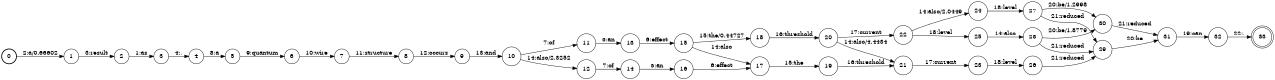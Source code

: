 digraph FST {
rankdir = LR;
size = "8.5,11";
label = "";
center = 1;
orientation = Portrait;
ranksep = "0.4";
nodesep = "0.25";
0 [label = "0", shape = circle, style = bold, fontsize = 14]
	0 -> 1 [label = "2:a/0.66602", fontsize = 14];
1 [label = "1", shape = circle, style = solid, fontsize = 14]
	1 -> 2 [label = "3:result", fontsize = 14];
2 [label = "2", shape = circle, style = solid, fontsize = 14]
	2 -> 3 [label = "1:as", fontsize = 14];
3 [label = "3", shape = circle, style = solid, fontsize = 14]
	3 -> 4 [label = "4:,", fontsize = 14];
4 [label = "4", shape = circle, style = solid, fontsize = 14]
	4 -> 5 [label = "8:a", fontsize = 14];
5 [label = "5", shape = circle, style = solid, fontsize = 14]
	5 -> 6 [label = "9:quantum", fontsize = 14];
6 [label = "6", shape = circle, style = solid, fontsize = 14]
	6 -> 7 [label = "10:wire", fontsize = 14];
7 [label = "7", shape = circle, style = solid, fontsize = 14]
	7 -> 8 [label = "11:structure", fontsize = 14];
8 [label = "8", shape = circle, style = solid, fontsize = 14]
	8 -> 9 [label = "12:occurs", fontsize = 14];
9 [label = "9", shape = circle, style = solid, fontsize = 14]
	9 -> 10 [label = "13:and", fontsize = 14];
10 [label = "10", shape = circle, style = solid, fontsize = 14]
	10 -> 11 [label = "7:of", fontsize = 14];
	10 -> 12 [label = "14:also/2.3252", fontsize = 14];
11 [label = "11", shape = circle, style = solid, fontsize = 14]
	11 -> 13 [label = "5:an", fontsize = 14];
12 [label = "12", shape = circle, style = solid, fontsize = 14]
	12 -> 14 [label = "7:of", fontsize = 14];
13 [label = "13", shape = circle, style = solid, fontsize = 14]
	13 -> 15 [label = "6:effect", fontsize = 14];
14 [label = "14", shape = circle, style = solid, fontsize = 14]
	14 -> 16 [label = "5:an", fontsize = 14];
15 [label = "15", shape = circle, style = solid, fontsize = 14]
	15 -> 17 [label = "14:also", fontsize = 14];
	15 -> 18 [label = "15:the/0.44727", fontsize = 14];
16 [label = "16", shape = circle, style = solid, fontsize = 14]
	16 -> 17 [label = "6:effect", fontsize = 14];
17 [label = "17", shape = circle, style = solid, fontsize = 14]
	17 -> 19 [label = "15:the", fontsize = 14];
18 [label = "18", shape = circle, style = solid, fontsize = 14]
	18 -> 20 [label = "16:threshold", fontsize = 14];
19 [label = "19", shape = circle, style = solid, fontsize = 14]
	19 -> 21 [label = "16:threshold", fontsize = 14];
20 [label = "20", shape = circle, style = solid, fontsize = 14]
	20 -> 21 [label = "14:also/4.4434", fontsize = 14];
	20 -> 22 [label = "17:current", fontsize = 14];
21 [label = "21", shape = circle, style = solid, fontsize = 14]
	21 -> 23 [label = "17:current", fontsize = 14];
22 [label = "22", shape = circle, style = solid, fontsize = 14]
	22 -> 24 [label = "14:also/2.0449", fontsize = 14];
	22 -> 25 [label = "18:level", fontsize = 14];
23 [label = "23", shape = circle, style = solid, fontsize = 14]
	23 -> 26 [label = "18:level", fontsize = 14];
24 [label = "24", shape = circle, style = solid, fontsize = 14]
	24 -> 27 [label = "18:level", fontsize = 14];
25 [label = "25", shape = circle, style = solid, fontsize = 14]
	25 -> 28 [label = "14:also", fontsize = 14];
26 [label = "26", shape = circle, style = solid, fontsize = 14]
	26 -> 29 [label = "21:reduced", fontsize = 14];
27 [label = "27", shape = circle, style = solid, fontsize = 14]
	27 -> 30 [label = "20:be/1.2998", fontsize = 14];
	27 -> 29 [label = "21:reduced", fontsize = 14];
28 [label = "28", shape = circle, style = solid, fontsize = 14]
	28 -> 30 [label = "20:be/1.8779", fontsize = 14];
	28 -> 29 [label = "21:reduced", fontsize = 14];
29 [label = "29", shape = circle, style = solid, fontsize = 14]
	29 -> 31 [label = "20:be", fontsize = 14];
30 [label = "30", shape = circle, style = solid, fontsize = 14]
	30 -> 31 [label = "21:reduced", fontsize = 14];
31 [label = "31", shape = circle, style = solid, fontsize = 14]
	31 -> 32 [label = "19:can", fontsize = 14];
32 [label = "32", shape = circle, style = solid, fontsize = 14]
	32 -> 33 [label = "22:.", fontsize = 14];
33 [label = "33", shape = doublecircle, style = solid, fontsize = 14]
}
